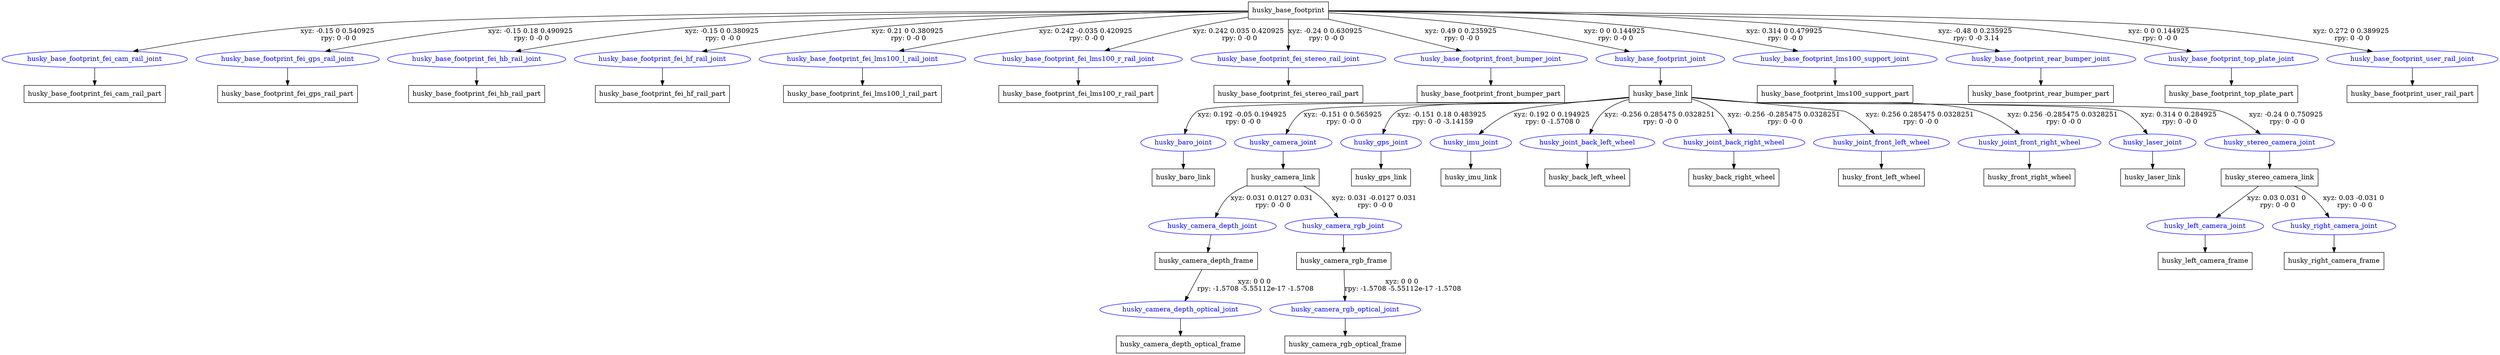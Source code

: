 digraph G {
node [shape=box];
"husky_base_footprint" [label="husky_base_footprint"];
"husky_base_footprint_fei_cam_rail_part" [label="husky_base_footprint_fei_cam_rail_part"];
"husky_base_footprint_fei_gps_rail_part" [label="husky_base_footprint_fei_gps_rail_part"];
"husky_base_footprint_fei_hb_rail_part" [label="husky_base_footprint_fei_hb_rail_part"];
"husky_base_footprint_fei_hf_rail_part" [label="husky_base_footprint_fei_hf_rail_part"];
"husky_base_footprint_fei_lms100_l_rail_part" [label="husky_base_footprint_fei_lms100_l_rail_part"];
"husky_base_footprint_fei_lms100_r_rail_part" [label="husky_base_footprint_fei_lms100_r_rail_part"];
"husky_base_footprint_fei_stereo_rail_part" [label="husky_base_footprint_fei_stereo_rail_part"];
"husky_base_footprint_front_bumper_part" [label="husky_base_footprint_front_bumper_part"];
"husky_base_link" [label="husky_base_link"];
"husky_baro_link" [label="husky_baro_link"];
"husky_camera_link" [label="husky_camera_link"];
"husky_camera_depth_frame" [label="husky_camera_depth_frame"];
"husky_camera_depth_optical_frame" [label="husky_camera_depth_optical_frame"];
"husky_camera_rgb_frame" [label="husky_camera_rgb_frame"];
"husky_camera_rgb_optical_frame" [label="husky_camera_rgb_optical_frame"];
"husky_gps_link" [label="husky_gps_link"];
"husky_imu_link" [label="husky_imu_link"];
"husky_back_left_wheel" [label="husky_back_left_wheel"];
"husky_back_right_wheel" [label="husky_back_right_wheel"];
"husky_front_left_wheel" [label="husky_front_left_wheel"];
"husky_front_right_wheel" [label="husky_front_right_wheel"];
"husky_laser_link" [label="husky_laser_link"];
"husky_stereo_camera_link" [label="husky_stereo_camera_link"];
"husky_left_camera_frame" [label="husky_left_camera_frame"];
"husky_right_camera_frame" [label="husky_right_camera_frame"];
"husky_base_footprint_lms100_support_part" [label="husky_base_footprint_lms100_support_part"];
"husky_base_footprint_rear_bumper_part" [label="husky_base_footprint_rear_bumper_part"];
"husky_base_footprint_top_plate_part" [label="husky_base_footprint_top_plate_part"];
"husky_base_footprint_user_rail_part" [label="husky_base_footprint_user_rail_part"];
node [shape=ellipse, color=blue, fontcolor=blue];
"husky_base_footprint" -> "husky_base_footprint_fei_cam_rail_joint" [label="xyz: -0.15 0 0.540925 \nrpy: 0 -0 0"]
"husky_base_footprint_fei_cam_rail_joint" -> "husky_base_footprint_fei_cam_rail_part"
"husky_base_footprint" -> "husky_base_footprint_fei_gps_rail_joint" [label="xyz: -0.15 0.18 0.490925 \nrpy: 0 -0 0"]
"husky_base_footprint_fei_gps_rail_joint" -> "husky_base_footprint_fei_gps_rail_part"
"husky_base_footprint" -> "husky_base_footprint_fei_hb_rail_joint" [label="xyz: -0.15 0 0.380925 \nrpy: 0 -0 0"]
"husky_base_footprint_fei_hb_rail_joint" -> "husky_base_footprint_fei_hb_rail_part"
"husky_base_footprint" -> "husky_base_footprint_fei_hf_rail_joint" [label="xyz: 0.21 0 0.380925 \nrpy: 0 -0 0"]
"husky_base_footprint_fei_hf_rail_joint" -> "husky_base_footprint_fei_hf_rail_part"
"husky_base_footprint" -> "husky_base_footprint_fei_lms100_l_rail_joint" [label="xyz: 0.242 -0.035 0.420925 \nrpy: 0 -0 0"]
"husky_base_footprint_fei_lms100_l_rail_joint" -> "husky_base_footprint_fei_lms100_l_rail_part"
"husky_base_footprint" -> "husky_base_footprint_fei_lms100_r_rail_joint" [label="xyz: 0.242 0.035 0.420925 \nrpy: 0 -0 0"]
"husky_base_footprint_fei_lms100_r_rail_joint" -> "husky_base_footprint_fei_lms100_r_rail_part"
"husky_base_footprint" -> "husky_base_footprint_fei_stereo_rail_joint" [label="xyz: -0.24 0 0.630925 \nrpy: 0 -0 0"]
"husky_base_footprint_fei_stereo_rail_joint" -> "husky_base_footprint_fei_stereo_rail_part"
"husky_base_footprint" -> "husky_base_footprint_front_bumper_joint" [label="xyz: 0.49 0 0.235925 \nrpy: 0 -0 0"]
"husky_base_footprint_front_bumper_joint" -> "husky_base_footprint_front_bumper_part"
"husky_base_footprint" -> "husky_base_footprint_joint" [label="xyz: 0 0 0.144925 \nrpy: 0 -0 0"]
"husky_base_footprint_joint" -> "husky_base_link"
"husky_base_link" -> "husky_baro_joint" [label="xyz: 0.192 -0.05 0.194925 \nrpy: 0 -0 0"]
"husky_baro_joint" -> "husky_baro_link"
"husky_base_link" -> "husky_camera_joint" [label="xyz: -0.151 0 0.565925 \nrpy: 0 -0 0"]
"husky_camera_joint" -> "husky_camera_link"
"husky_camera_link" -> "husky_camera_depth_joint" [label="xyz: 0.031 0.0127 0.031 \nrpy: 0 -0 0"]
"husky_camera_depth_joint" -> "husky_camera_depth_frame"
"husky_camera_depth_frame" -> "husky_camera_depth_optical_joint" [label="xyz: 0 0 0 \nrpy: -1.5708 -5.55112e-17 -1.5708"]
"husky_camera_depth_optical_joint" -> "husky_camera_depth_optical_frame"
"husky_camera_link" -> "husky_camera_rgb_joint" [label="xyz: 0.031 -0.0127 0.031 \nrpy: 0 -0 0"]
"husky_camera_rgb_joint" -> "husky_camera_rgb_frame"
"husky_camera_rgb_frame" -> "husky_camera_rgb_optical_joint" [label="xyz: 0 0 0 \nrpy: -1.5708 -5.55112e-17 -1.5708"]
"husky_camera_rgb_optical_joint" -> "husky_camera_rgb_optical_frame"
"husky_base_link" -> "husky_gps_joint" [label="xyz: -0.151 0.18 0.483925 \nrpy: 0 -0 -3.14159"]
"husky_gps_joint" -> "husky_gps_link"
"husky_base_link" -> "husky_imu_joint" [label="xyz: 0.192 0 0.194925 \nrpy: 0 -1.5708 0"]
"husky_imu_joint" -> "husky_imu_link"
"husky_base_link" -> "husky_joint_back_left_wheel" [label="xyz: -0.256 0.285475 0.0328251 \nrpy: 0 -0 0"]
"husky_joint_back_left_wheel" -> "husky_back_left_wheel"
"husky_base_link" -> "husky_joint_back_right_wheel" [label="xyz: -0.256 -0.285475 0.0328251 \nrpy: 0 -0 0"]
"husky_joint_back_right_wheel" -> "husky_back_right_wheel"
"husky_base_link" -> "husky_joint_front_left_wheel" [label="xyz: 0.256 0.285475 0.0328251 \nrpy: 0 -0 0"]
"husky_joint_front_left_wheel" -> "husky_front_left_wheel"
"husky_base_link" -> "husky_joint_front_right_wheel" [label="xyz: 0.256 -0.285475 0.0328251 \nrpy: 0 -0 0"]
"husky_joint_front_right_wheel" -> "husky_front_right_wheel"
"husky_base_link" -> "husky_laser_joint" [label="xyz: 0.314 0 0.284925 \nrpy: 0 -0 0"]
"husky_laser_joint" -> "husky_laser_link"
"husky_base_link" -> "husky_stereo_camera_joint" [label="xyz: -0.24 0 0.750925 \nrpy: 0 -0 0"]
"husky_stereo_camera_joint" -> "husky_stereo_camera_link"
"husky_stereo_camera_link" -> "husky_left_camera_joint" [label="xyz: 0.03 0.031 0 \nrpy: 0 -0 0"]
"husky_left_camera_joint" -> "husky_left_camera_frame"
"husky_stereo_camera_link" -> "husky_right_camera_joint" [label="xyz: 0.03 -0.031 0 \nrpy: 0 -0 0"]
"husky_right_camera_joint" -> "husky_right_camera_frame"
"husky_base_footprint" -> "husky_base_footprint_lms100_support_joint" [label="xyz: 0.314 0 0.479925 \nrpy: 0 -0 0"]
"husky_base_footprint_lms100_support_joint" -> "husky_base_footprint_lms100_support_part"
"husky_base_footprint" -> "husky_base_footprint_rear_bumper_joint" [label="xyz: -0.48 0 0.235925 \nrpy: 0 -0 3.14"]
"husky_base_footprint_rear_bumper_joint" -> "husky_base_footprint_rear_bumper_part"
"husky_base_footprint" -> "husky_base_footprint_top_plate_joint" [label="xyz: 0 0 0.144925 \nrpy: 0 -0 0"]
"husky_base_footprint_top_plate_joint" -> "husky_base_footprint_top_plate_part"
"husky_base_footprint" -> "husky_base_footprint_user_rail_joint" [label="xyz: 0.272 0 0.389925 \nrpy: 0 -0 0"]
"husky_base_footprint_user_rail_joint" -> "husky_base_footprint_user_rail_part"
}
